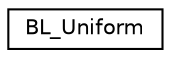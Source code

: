 digraph G
{
  edge [fontname="Helvetica",fontsize="10",labelfontname="Helvetica",labelfontsize="10"];
  node [fontname="Helvetica",fontsize="10",shape=record];
  rankdir=LR;
  Node1 [label="BL_Uniform",height=0.2,width=0.4,color="black", fillcolor="white", style="filled",URL="$d2/dd6/classBL__Uniform.html"];
}
